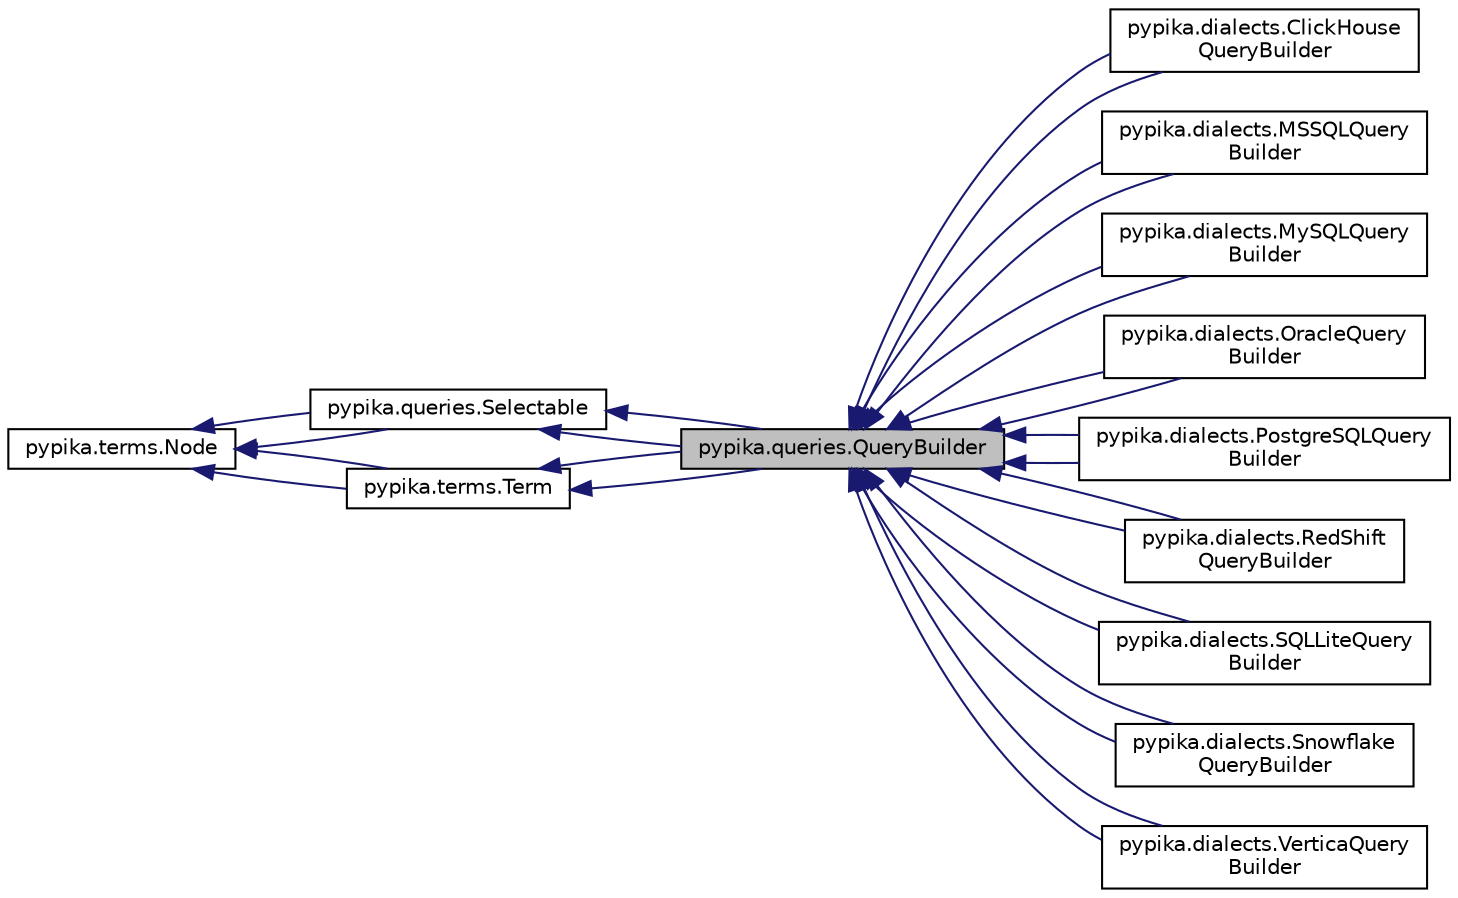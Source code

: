 digraph "pypika.queries.QueryBuilder"
{
 // LATEX_PDF_SIZE
  edge [fontname="Helvetica",fontsize="10",labelfontname="Helvetica",labelfontsize="10"];
  node [fontname="Helvetica",fontsize="10",shape=record];
  rankdir="LR";
  Node1 [label="pypika.queries.QueryBuilder",height=0.2,width=0.4,color="black", fillcolor="grey75", style="filled", fontcolor="black",tooltip=" "];
  Node2 -> Node1 [dir="back",color="midnightblue",fontsize="10",style="solid",fontname="Helvetica"];
  Node2 [label="pypika.queries.Selectable",height=0.2,width=0.4,color="black", fillcolor="white", style="filled",URL="$classpypika_1_1queries_1_1Selectable.html",tooltip=" "];
  Node3 -> Node2 [dir="back",color="midnightblue",fontsize="10",style="solid",fontname="Helvetica"];
  Node3 [label="pypika.terms.Node",height=0.2,width=0.4,color="black", fillcolor="white", style="filled",URL="$classpypika_1_1terms_1_1Node.html",tooltip=" "];
  Node3 -> Node2 [dir="back",color="midnightblue",fontsize="10",style="solid",fontname="Helvetica"];
  Node4 -> Node1 [dir="back",color="midnightblue",fontsize="10",style="solid",fontname="Helvetica"];
  Node4 [label="pypika.terms.Term",height=0.2,width=0.4,color="black", fillcolor="white", style="filled",URL="$classpypika_1_1terms_1_1Term.html",tooltip=" "];
  Node3 -> Node4 [dir="back",color="midnightblue",fontsize="10",style="solid",fontname="Helvetica"];
  Node3 -> Node4 [dir="back",color="midnightblue",fontsize="10",style="solid",fontname="Helvetica"];
  Node2 -> Node1 [dir="back",color="midnightblue",fontsize="10",style="solid",fontname="Helvetica"];
  Node4 -> Node1 [dir="back",color="midnightblue",fontsize="10",style="solid",fontname="Helvetica"];
  Node1 -> Node5 [dir="back",color="midnightblue",fontsize="10",style="solid",fontname="Helvetica"];
  Node5 [label="pypika.dialects.ClickHouse\lQueryBuilder",height=0.2,width=0.4,color="black", fillcolor="white", style="filled",URL="$classpypika_1_1dialects_1_1ClickHouseQueryBuilder.html",tooltip=" "];
  Node1 -> Node5 [dir="back",color="midnightblue",fontsize="10",style="solid",fontname="Helvetica"];
  Node1 -> Node6 [dir="back",color="midnightblue",fontsize="10",style="solid",fontname="Helvetica"];
  Node6 [label="pypika.dialects.MSSQLQuery\lBuilder",height=0.2,width=0.4,color="black", fillcolor="white", style="filled",URL="$classpypika_1_1dialects_1_1MSSQLQueryBuilder.html",tooltip=" "];
  Node1 -> Node6 [dir="back",color="midnightblue",fontsize="10",style="solid",fontname="Helvetica"];
  Node1 -> Node7 [dir="back",color="midnightblue",fontsize="10",style="solid",fontname="Helvetica"];
  Node7 [label="pypika.dialects.MySQLQuery\lBuilder",height=0.2,width=0.4,color="black", fillcolor="white", style="filled",URL="$classpypika_1_1dialects_1_1MySQLQueryBuilder.html",tooltip=" "];
  Node1 -> Node7 [dir="back",color="midnightblue",fontsize="10",style="solid",fontname="Helvetica"];
  Node1 -> Node8 [dir="back",color="midnightblue",fontsize="10",style="solid",fontname="Helvetica"];
  Node8 [label="pypika.dialects.OracleQuery\lBuilder",height=0.2,width=0.4,color="black", fillcolor="white", style="filled",URL="$classpypika_1_1dialects_1_1OracleQueryBuilder.html",tooltip=" "];
  Node1 -> Node8 [dir="back",color="midnightblue",fontsize="10",style="solid",fontname="Helvetica"];
  Node1 -> Node9 [dir="back",color="midnightblue",fontsize="10",style="solid",fontname="Helvetica"];
  Node9 [label="pypika.dialects.PostgreSQLQuery\lBuilder",height=0.2,width=0.4,color="black", fillcolor="white", style="filled",URL="$classpypika_1_1dialects_1_1PostgreSQLQueryBuilder.html",tooltip=" "];
  Node1 -> Node9 [dir="back",color="midnightblue",fontsize="10",style="solid",fontname="Helvetica"];
  Node1 -> Node10 [dir="back",color="midnightblue",fontsize="10",style="solid",fontname="Helvetica"];
  Node10 [label="pypika.dialects.RedShift\lQueryBuilder",height=0.2,width=0.4,color="black", fillcolor="white", style="filled",URL="$classpypika_1_1dialects_1_1RedShiftQueryBuilder.html",tooltip=" "];
  Node1 -> Node10 [dir="back",color="midnightblue",fontsize="10",style="solid",fontname="Helvetica"];
  Node1 -> Node11 [dir="back",color="midnightblue",fontsize="10",style="solid",fontname="Helvetica"];
  Node11 [label="pypika.dialects.SQLLiteQuery\lBuilder",height=0.2,width=0.4,color="black", fillcolor="white", style="filled",URL="$classpypika_1_1dialects_1_1SQLLiteQueryBuilder.html",tooltip=" "];
  Node1 -> Node11 [dir="back",color="midnightblue",fontsize="10",style="solid",fontname="Helvetica"];
  Node1 -> Node12 [dir="back",color="midnightblue",fontsize="10",style="solid",fontname="Helvetica"];
  Node12 [label="pypika.dialects.Snowflake\lQueryBuilder",height=0.2,width=0.4,color="black", fillcolor="white", style="filled",URL="$classpypika_1_1dialects_1_1SnowflakeQueryBuilder.html",tooltip=" "];
  Node1 -> Node12 [dir="back",color="midnightblue",fontsize="10",style="solid",fontname="Helvetica"];
  Node1 -> Node13 [dir="back",color="midnightblue",fontsize="10",style="solid",fontname="Helvetica"];
  Node13 [label="pypika.dialects.VerticaQuery\lBuilder",height=0.2,width=0.4,color="black", fillcolor="white", style="filled",URL="$classpypika_1_1dialects_1_1VerticaQueryBuilder.html",tooltip=" "];
  Node1 -> Node13 [dir="back",color="midnightblue",fontsize="10",style="solid",fontname="Helvetica"];
}
